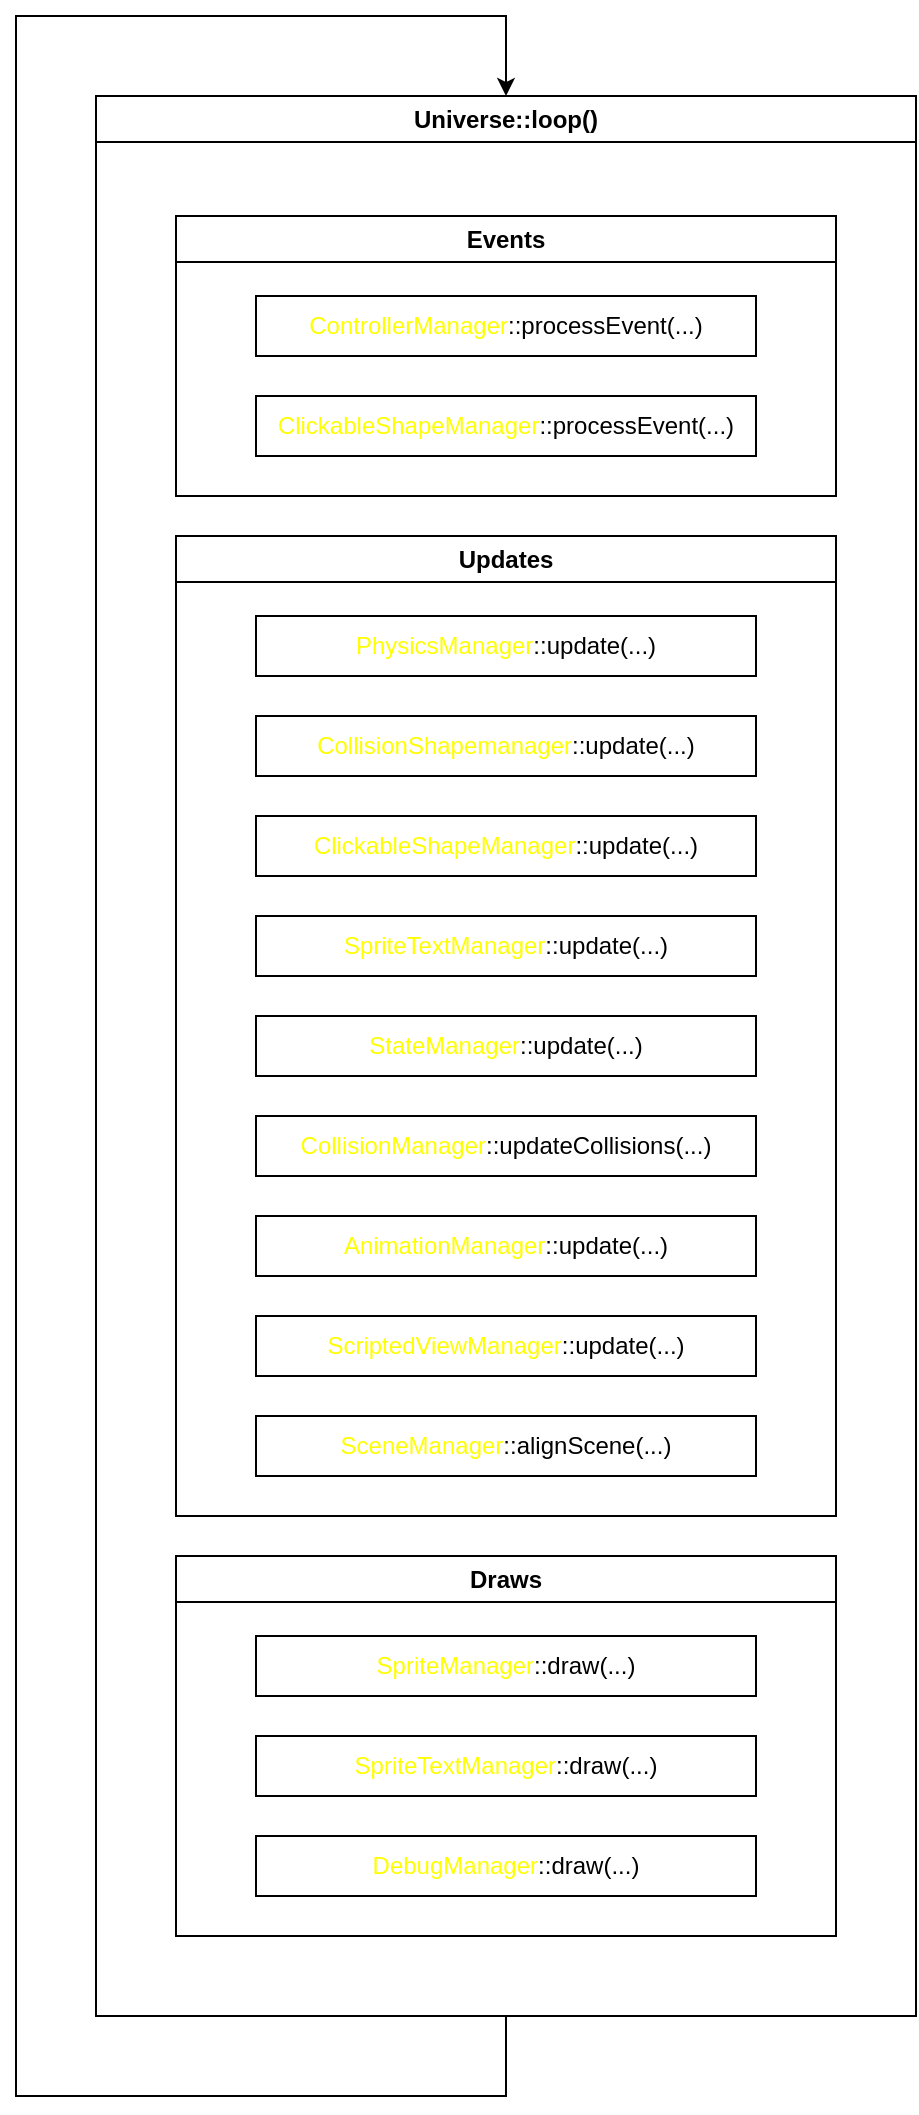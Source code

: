 <mxfile version="21.2.8" type="device">
  <diagram name="Page-1" id="bLTyywm-fVbXc6j-8uc5">
    <mxGraphModel dx="1434" dy="1271" grid="1" gridSize="10" guides="1" tooltips="1" connect="1" arrows="1" fold="1" page="0" pageScale="1" pageWidth="850" pageHeight="1100" math="0" shadow="0">
      <root>
        <mxCell id="0" />
        <mxCell id="1" parent="0" />
        <mxCell id="WOS4rciKi4cjhHSV0yp7-1" value="Universe::loop()" style="swimlane;whiteSpace=wrap;html=1;" vertex="1" parent="1">
          <mxGeometry x="220" y="10" width="410" height="960" as="geometry" />
        </mxCell>
        <mxCell id="WOS4rciKi4cjhHSV0yp7-4" value="Draws" style="swimlane;whiteSpace=wrap;html=1;startSize=23;" vertex="1" parent="WOS4rciKi4cjhHSV0yp7-1">
          <mxGeometry x="40" y="730" width="330" height="190" as="geometry" />
        </mxCell>
        <mxCell id="WOS4rciKi4cjhHSV0yp7-25" value="&lt;font color=&quot;#ffff00&quot;&gt;SpriteManager&lt;/font&gt;::draw(...)" style="rounded=0;whiteSpace=wrap;html=1;" vertex="1" parent="WOS4rciKi4cjhHSV0yp7-4">
          <mxGeometry x="40" y="40" width="250" height="30" as="geometry" />
        </mxCell>
        <mxCell id="WOS4rciKi4cjhHSV0yp7-26" value="&lt;font color=&quot;#ffff00&quot;&gt;SpriteTextManager&lt;/font&gt;::draw(...)" style="rounded=0;whiteSpace=wrap;html=1;" vertex="1" parent="WOS4rciKi4cjhHSV0yp7-4">
          <mxGeometry x="40" y="90" width="250" height="30" as="geometry" />
        </mxCell>
        <mxCell id="WOS4rciKi4cjhHSV0yp7-27" value="&lt;font color=&quot;#ffff00&quot;&gt;DebugManager&lt;/font&gt;::draw(...)" style="rounded=0;whiteSpace=wrap;html=1;" vertex="1" parent="WOS4rciKi4cjhHSV0yp7-4">
          <mxGeometry x="40" y="140" width="250" height="30" as="geometry" />
        </mxCell>
        <mxCell id="WOS4rciKi4cjhHSV0yp7-3" value="Updates" style="swimlane;whiteSpace=wrap;html=1;startSize=23;" vertex="1" parent="WOS4rciKi4cjhHSV0yp7-1">
          <mxGeometry x="40" y="220" width="330" height="490" as="geometry" />
        </mxCell>
        <mxCell id="WOS4rciKi4cjhHSV0yp7-16" value="&lt;font color=&quot;#ffff00&quot;&gt;PhysicsManager&lt;/font&gt;::update(...)" style="rounded=0;whiteSpace=wrap;html=1;" vertex="1" parent="WOS4rciKi4cjhHSV0yp7-3">
          <mxGeometry x="40" y="40" width="250" height="30" as="geometry" />
        </mxCell>
        <mxCell id="WOS4rciKi4cjhHSV0yp7-17" value="&lt;font color=&quot;#ffff00&quot;&gt;CollisionShapemanager&lt;/font&gt;::update(...)" style="rounded=0;whiteSpace=wrap;html=1;" vertex="1" parent="WOS4rciKi4cjhHSV0yp7-3">
          <mxGeometry x="40" y="90" width="250" height="30" as="geometry" />
        </mxCell>
        <mxCell id="WOS4rciKi4cjhHSV0yp7-18" value="&lt;font color=&quot;#ffff00&quot;&gt;ClickableShapeManager&lt;/font&gt;::update(...)" style="rounded=0;whiteSpace=wrap;html=1;" vertex="1" parent="WOS4rciKi4cjhHSV0yp7-3">
          <mxGeometry x="40" y="140" width="250" height="30" as="geometry" />
        </mxCell>
        <mxCell id="WOS4rciKi4cjhHSV0yp7-19" value="&lt;font color=&quot;#ffff00&quot;&gt;SpriteTextManager&lt;/font&gt;::update(...)" style="rounded=0;whiteSpace=wrap;html=1;" vertex="1" parent="WOS4rciKi4cjhHSV0yp7-3">
          <mxGeometry x="40" y="190" width="250" height="30" as="geometry" />
        </mxCell>
        <mxCell id="WOS4rciKi4cjhHSV0yp7-20" value="&lt;font color=&quot;#ffff00&quot;&gt;StateManager&lt;/font&gt;::update(...)" style="rounded=0;whiteSpace=wrap;html=1;" vertex="1" parent="WOS4rciKi4cjhHSV0yp7-3">
          <mxGeometry x="40" y="240" width="250" height="30" as="geometry" />
        </mxCell>
        <mxCell id="WOS4rciKi4cjhHSV0yp7-21" value="&lt;font color=&quot;#ffff00&quot;&gt;CollisionManager&lt;/font&gt;::updateCollisions(...)" style="rounded=0;whiteSpace=wrap;html=1;" vertex="1" parent="WOS4rciKi4cjhHSV0yp7-3">
          <mxGeometry x="40" y="290" width="250" height="30" as="geometry" />
        </mxCell>
        <mxCell id="WOS4rciKi4cjhHSV0yp7-22" value="&lt;font color=&quot;#ffff00&quot;&gt;AnimationManager&lt;/font&gt;::update(...)" style="rounded=0;whiteSpace=wrap;html=1;" vertex="1" parent="WOS4rciKi4cjhHSV0yp7-3">
          <mxGeometry x="40" y="340" width="250" height="30" as="geometry" />
        </mxCell>
        <mxCell id="WOS4rciKi4cjhHSV0yp7-23" value="&lt;font color=&quot;#ffff00&quot;&gt;ScriptedViewManager&lt;/font&gt;::update(...)" style="rounded=0;whiteSpace=wrap;html=1;" vertex="1" parent="WOS4rciKi4cjhHSV0yp7-3">
          <mxGeometry x="40" y="390" width="250" height="30" as="geometry" />
        </mxCell>
        <mxCell id="WOS4rciKi4cjhHSV0yp7-24" value="&lt;font color=&quot;#ffff00&quot;&gt;SceneManager&lt;/font&gt;::alignScene(...)" style="rounded=0;whiteSpace=wrap;html=1;" vertex="1" parent="WOS4rciKi4cjhHSV0yp7-3">
          <mxGeometry x="40" y="440" width="250" height="30" as="geometry" />
        </mxCell>
        <mxCell id="WOS4rciKi4cjhHSV0yp7-2" value="Events" style="swimlane;whiteSpace=wrap;html=1;startSize=23;" vertex="1" parent="WOS4rciKi4cjhHSV0yp7-1">
          <mxGeometry x="40" y="60" width="330" height="140" as="geometry" />
        </mxCell>
        <mxCell id="WOS4rciKi4cjhHSV0yp7-14" value="&lt;font color=&quot;#ffff00&quot;&gt;ControllerManager&lt;/font&gt;::processEvent(...)" style="rounded=0;whiteSpace=wrap;html=1;" vertex="1" parent="WOS4rciKi4cjhHSV0yp7-2">
          <mxGeometry x="40" y="40" width="250" height="30" as="geometry" />
        </mxCell>
        <mxCell id="WOS4rciKi4cjhHSV0yp7-15" value="&lt;font color=&quot;#ffff00&quot;&gt;ClickableShapeManager&lt;/font&gt;::processEvent(...)" style="rounded=0;whiteSpace=wrap;html=1;" vertex="1" parent="WOS4rciKi4cjhHSV0yp7-2">
          <mxGeometry x="40" y="90" width="250" height="30" as="geometry" />
        </mxCell>
        <mxCell id="WOS4rciKi4cjhHSV0yp7-28" style="edgeStyle=orthogonalEdgeStyle;rounded=0;orthogonalLoop=1;jettySize=auto;html=1;exitX=0.5;exitY=1;exitDx=0;exitDy=0;entryX=0.5;entryY=0;entryDx=0;entryDy=0;" edge="1" parent="1" source="WOS4rciKi4cjhHSV0yp7-1" target="WOS4rciKi4cjhHSV0yp7-1">
          <mxGeometry relative="1" as="geometry">
            <Array as="points">
              <mxPoint x="425" y="1010" />
              <mxPoint x="180" y="1010" />
              <mxPoint x="180" y="-30" />
              <mxPoint x="425" y="-30" />
            </Array>
          </mxGeometry>
        </mxCell>
      </root>
    </mxGraphModel>
  </diagram>
</mxfile>
